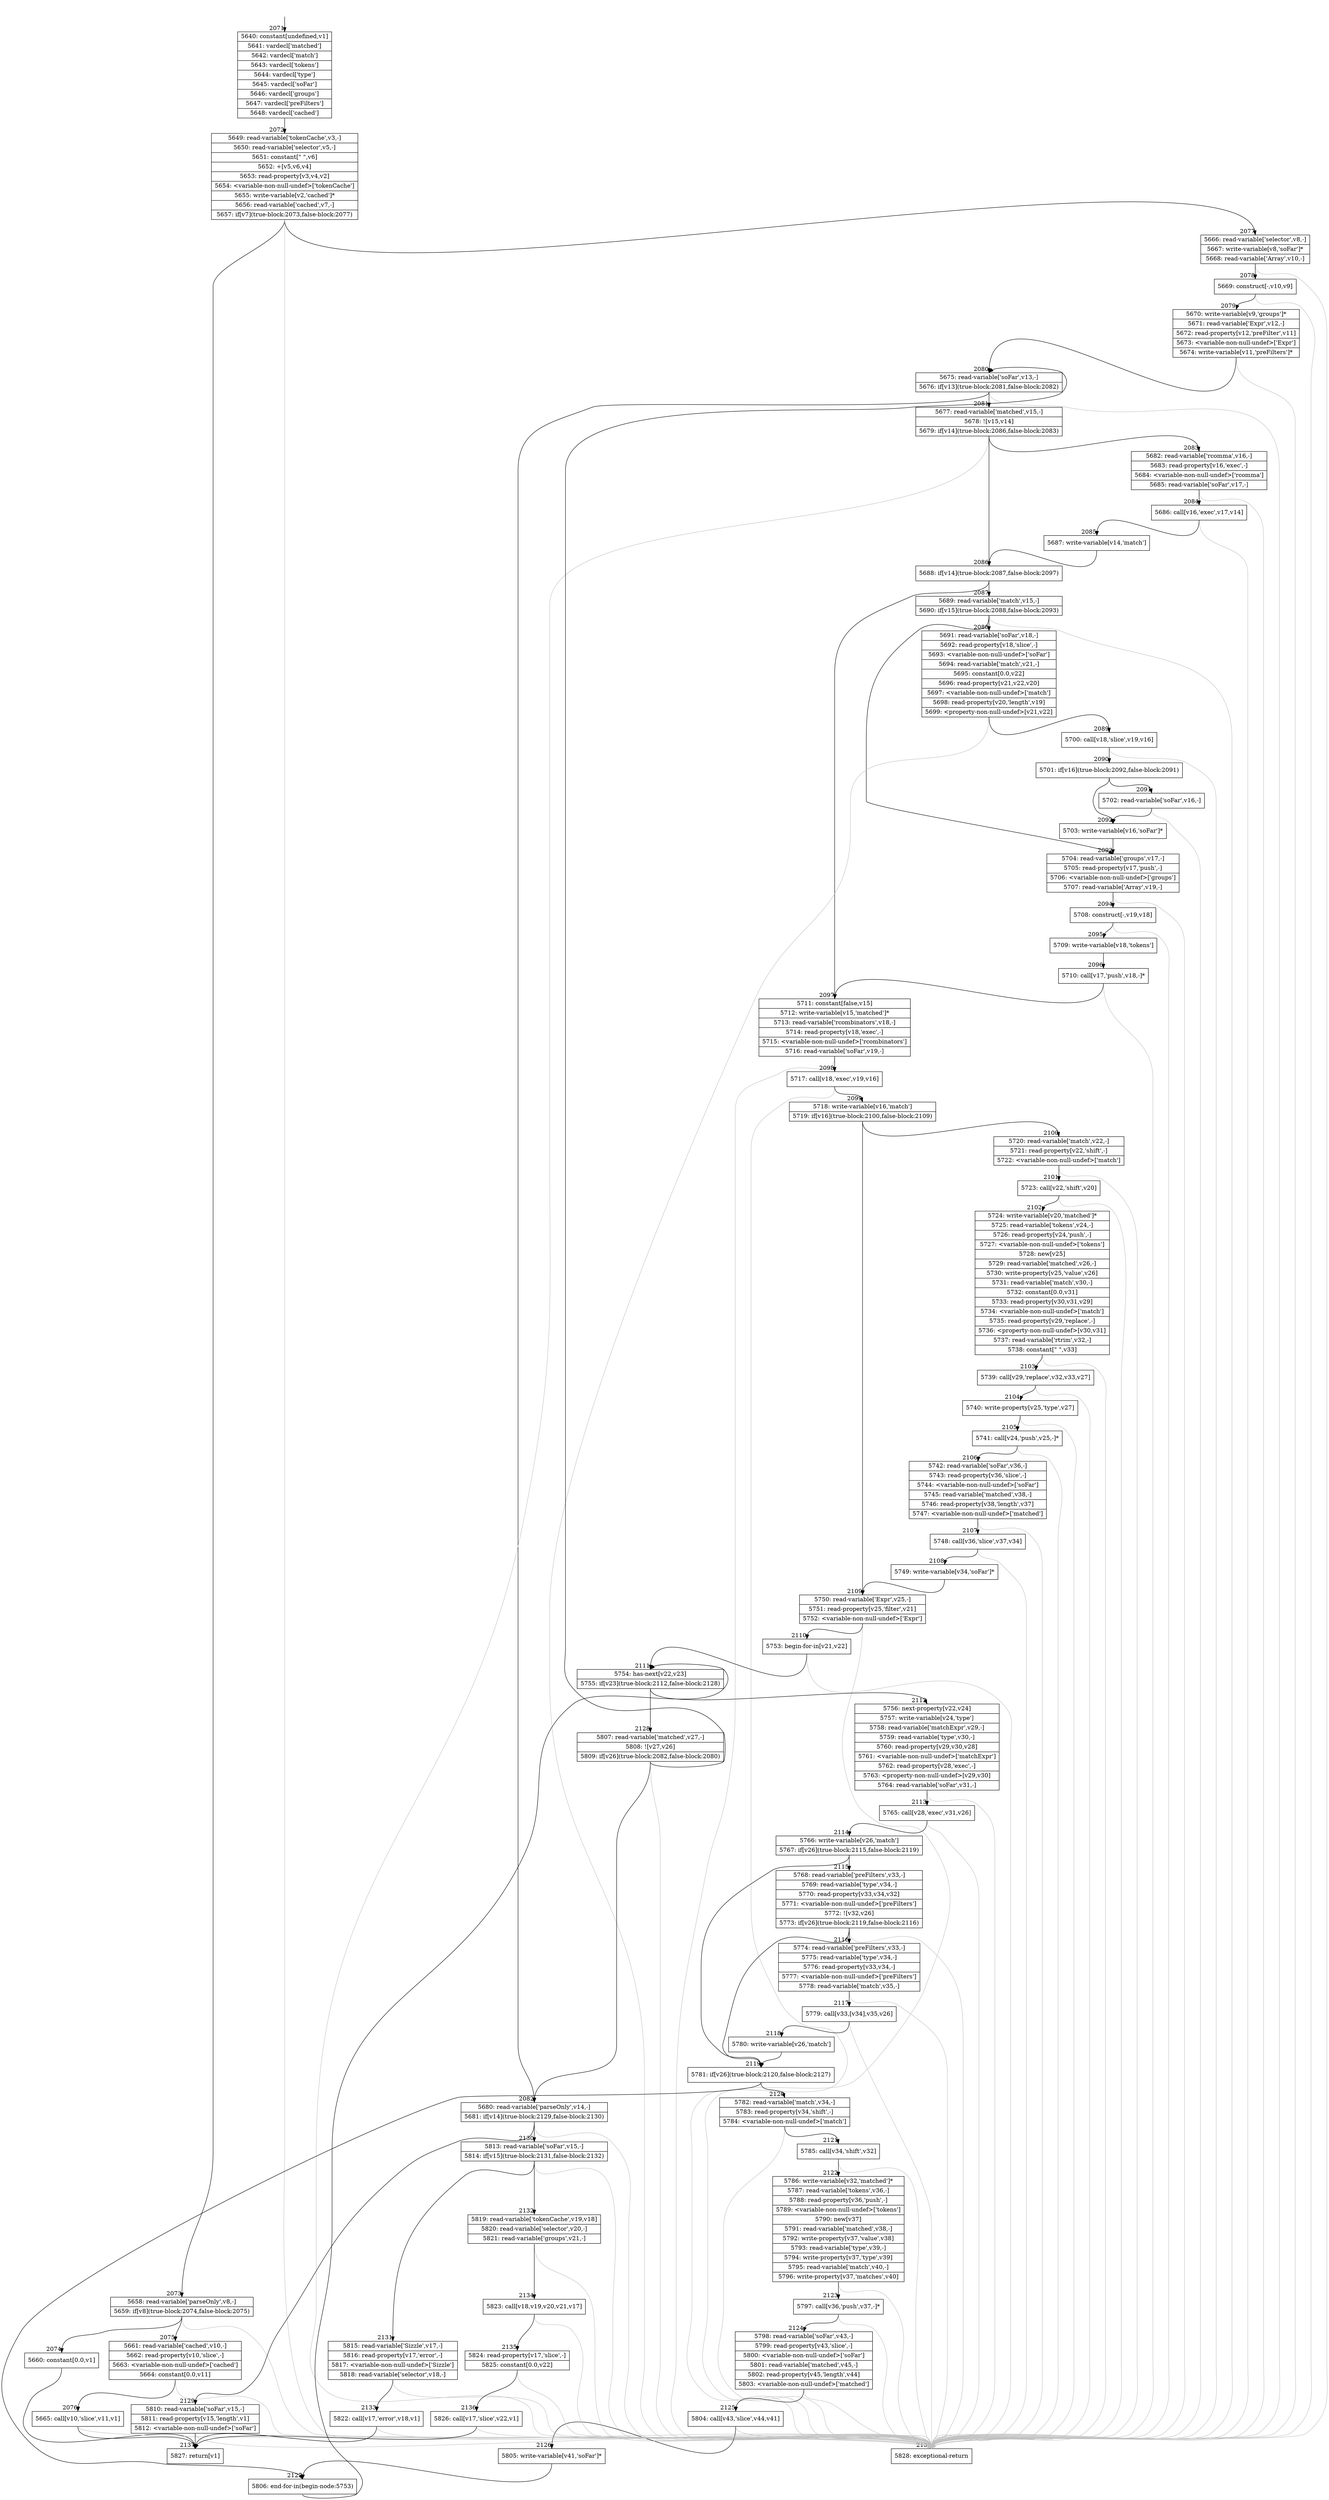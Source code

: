 digraph {
rankdir="TD"
BB_entry150[shape=none,label=""];
BB_entry150 -> BB2071 [tailport=s, headport=n, headlabel="    2071"]
BB2071 [shape=record label="{5640: constant[undefined,v1]|5641: vardecl['matched']|5642: vardecl['match']|5643: vardecl['tokens']|5644: vardecl['type']|5645: vardecl['soFar']|5646: vardecl['groups']|5647: vardecl['preFilters']|5648: vardecl['cached']}" ] 
BB2071 -> BB2072 [tailport=s, headport=n, headlabel="      2072"]
BB2072 [shape=record label="{5649: read-variable['tokenCache',v3,-]|5650: read-variable['selector',v5,-]|5651: constant[\" \",v6]|5652: +[v5,v6,v4]|5653: read-property[v3,v4,v2]|5654: \<variable-non-null-undef\>['tokenCache']|5655: write-variable[v2,'cached']*|5656: read-variable['cached',v7,-]|5657: if[v7](true-block:2073,false-block:2077)}" ] 
BB2072 -> BB2073 [tailport=s, headport=n, headlabel="      2073"]
BB2072 -> BB2077 [tailport=s, headport=n, headlabel="      2077"]
BB2072 -> BB2138 [tailport=s, headport=n, color=gray, headlabel="      2138"]
BB2073 [shape=record label="{5658: read-variable['parseOnly',v8,-]|5659: if[v8](true-block:2074,false-block:2075)}" ] 
BB2073 -> BB2074 [tailport=s, headport=n, headlabel="      2074"]
BB2073 -> BB2075 [tailport=s, headport=n, headlabel="      2075"]
BB2073 -> BB2138 [tailport=s, headport=n, color=gray]
BB2074 [shape=record label="{5660: constant[0.0,v1]}" ] 
BB2074 -> BB2137 [tailport=s, headport=n, headlabel="      2137"]
BB2075 [shape=record label="{5661: read-variable['cached',v10,-]|5662: read-property[v10,'slice',-]|5663: \<variable-non-null-undef\>['cached']|5664: constant[0.0,v11]}" ] 
BB2075 -> BB2076 [tailport=s, headport=n, headlabel="      2076"]
BB2075 -> BB2138 [tailport=s, headport=n, color=gray]
BB2076 [shape=record label="{5665: call[v10,'slice',v11,v1]}" ] 
BB2076 -> BB2137 [tailport=s, headport=n]
BB2076 -> BB2138 [tailport=s, headport=n, color=gray]
BB2077 [shape=record label="{5666: read-variable['selector',v8,-]|5667: write-variable[v8,'soFar']*|5668: read-variable['Array',v10,-]}" ] 
BB2077 -> BB2078 [tailport=s, headport=n, headlabel="      2078"]
BB2077 -> BB2138 [tailport=s, headport=n, color=gray]
BB2078 [shape=record label="{5669: construct[-,v10,v9]}" ] 
BB2078 -> BB2079 [tailport=s, headport=n, headlabel="      2079"]
BB2078 -> BB2138 [tailport=s, headport=n, color=gray]
BB2079 [shape=record label="{5670: write-variable[v9,'groups']*|5671: read-variable['Expr',v12,-]|5672: read-property[v12,'preFilter',v11]|5673: \<variable-non-null-undef\>['Expr']|5674: write-variable[v11,'preFilters']*}" ] 
BB2079 -> BB2080 [tailport=s, headport=n, headlabel="      2080"]
BB2079 -> BB2138 [tailport=s, headport=n, color=gray]
BB2080 [shape=record label="{5675: read-variable['soFar',v13,-]|5676: if[v13](true-block:2081,false-block:2082)}" ] 
BB2080 -> BB2081 [tailport=s, headport=n, headlabel="      2081"]
BB2080 -> BB2082 [tailport=s, headport=n, headlabel="      2082"]
BB2080 -> BB2138 [tailport=s, headport=n, color=gray]
BB2081 [shape=record label="{5677: read-variable['matched',v15,-]|5678: ![v15,v14]|5679: if[v14](true-block:2086,false-block:2083)}" ] 
BB2081 -> BB2086 [tailport=s, headport=n, headlabel="      2086"]
BB2081 -> BB2083 [tailport=s, headport=n, headlabel="      2083"]
BB2081 -> BB2138 [tailport=s, headport=n, color=gray]
BB2082 [shape=record label="{5680: read-variable['parseOnly',v14,-]|5681: if[v14](true-block:2129,false-block:2130)}" ] 
BB2082 -> BB2129 [tailport=s, headport=n, headlabel="      2129"]
BB2082 -> BB2130 [tailport=s, headport=n, headlabel="      2130"]
BB2082 -> BB2138 [tailport=s, headport=n, color=gray]
BB2083 [shape=record label="{5682: read-variable['rcomma',v16,-]|5683: read-property[v16,'exec',-]|5684: \<variable-non-null-undef\>['rcomma']|5685: read-variable['soFar',v17,-]}" ] 
BB2083 -> BB2084 [tailport=s, headport=n, headlabel="      2084"]
BB2083 -> BB2138 [tailport=s, headport=n, color=gray]
BB2084 [shape=record label="{5686: call[v16,'exec',v17,v14]}" ] 
BB2084 -> BB2085 [tailport=s, headport=n, headlabel="      2085"]
BB2084 -> BB2138 [tailport=s, headport=n, color=gray]
BB2085 [shape=record label="{5687: write-variable[v14,'match']}" ] 
BB2085 -> BB2086 [tailport=s, headport=n]
BB2086 [shape=record label="{5688: if[v14](true-block:2087,false-block:2097)}" ] 
BB2086 -> BB2087 [tailport=s, headport=n, headlabel="      2087"]
BB2086 -> BB2097 [tailport=s, headport=n, headlabel="      2097"]
BB2087 [shape=record label="{5689: read-variable['match',v15,-]|5690: if[v15](true-block:2088,false-block:2093)}" ] 
BB2087 -> BB2088 [tailport=s, headport=n, headlabel="      2088"]
BB2087 -> BB2093 [tailport=s, headport=n, headlabel="      2093"]
BB2087 -> BB2138 [tailport=s, headport=n, color=gray]
BB2088 [shape=record label="{5691: read-variable['soFar',v18,-]|5692: read-property[v18,'slice',-]|5693: \<variable-non-null-undef\>['soFar']|5694: read-variable['match',v21,-]|5695: constant[0.0,v22]|5696: read-property[v21,v22,v20]|5697: \<variable-non-null-undef\>['match']|5698: read-property[v20,'length',v19]|5699: \<property-non-null-undef\>[v21,v22]}" ] 
BB2088 -> BB2089 [tailport=s, headport=n, headlabel="      2089"]
BB2088 -> BB2138 [tailport=s, headport=n, color=gray]
BB2089 [shape=record label="{5700: call[v18,'slice',v19,v16]}" ] 
BB2089 -> BB2090 [tailport=s, headport=n, headlabel="      2090"]
BB2089 -> BB2138 [tailport=s, headport=n, color=gray]
BB2090 [shape=record label="{5701: if[v16](true-block:2092,false-block:2091)}" ] 
BB2090 -> BB2092 [tailport=s, headport=n, headlabel="      2092"]
BB2090 -> BB2091 [tailport=s, headport=n, headlabel="      2091"]
BB2091 [shape=record label="{5702: read-variable['soFar',v16,-]}" ] 
BB2091 -> BB2092 [tailport=s, headport=n]
BB2091 -> BB2138 [tailport=s, headport=n, color=gray]
BB2092 [shape=record label="{5703: write-variable[v16,'soFar']*}" ] 
BB2092 -> BB2093 [tailport=s, headport=n]
BB2093 [shape=record label="{5704: read-variable['groups',v17,-]|5705: read-property[v17,'push',-]|5706: \<variable-non-null-undef\>['groups']|5707: read-variable['Array',v19,-]}" ] 
BB2093 -> BB2094 [tailport=s, headport=n, headlabel="      2094"]
BB2093 -> BB2138 [tailport=s, headport=n, color=gray]
BB2094 [shape=record label="{5708: construct[-,v19,v18]}" ] 
BB2094 -> BB2095 [tailport=s, headport=n, headlabel="      2095"]
BB2094 -> BB2138 [tailport=s, headport=n, color=gray]
BB2095 [shape=record label="{5709: write-variable[v18,'tokens']}" ] 
BB2095 -> BB2096 [tailport=s, headport=n, headlabel="      2096"]
BB2096 [shape=record label="{5710: call[v17,'push',v18,-]*}" ] 
BB2096 -> BB2097 [tailport=s, headport=n]
BB2096 -> BB2138 [tailport=s, headport=n, color=gray]
BB2097 [shape=record label="{5711: constant[false,v15]|5712: write-variable[v15,'matched']*|5713: read-variable['rcombinators',v18,-]|5714: read-property[v18,'exec',-]|5715: \<variable-non-null-undef\>['rcombinators']|5716: read-variable['soFar',v19,-]}" ] 
BB2097 -> BB2098 [tailport=s, headport=n, headlabel="      2098"]
BB2097 -> BB2138 [tailport=s, headport=n, color=gray]
BB2098 [shape=record label="{5717: call[v18,'exec',v19,v16]}" ] 
BB2098 -> BB2099 [tailport=s, headport=n, headlabel="      2099"]
BB2098 -> BB2138 [tailport=s, headport=n, color=gray]
BB2099 [shape=record label="{5718: write-variable[v16,'match']|5719: if[v16](true-block:2100,false-block:2109)}" ] 
BB2099 -> BB2100 [tailport=s, headport=n, headlabel="      2100"]
BB2099 -> BB2109 [tailport=s, headport=n, headlabel="      2109"]
BB2100 [shape=record label="{5720: read-variable['match',v22,-]|5721: read-property[v22,'shift',-]|5722: \<variable-non-null-undef\>['match']}" ] 
BB2100 -> BB2101 [tailport=s, headport=n, headlabel="      2101"]
BB2100 -> BB2138 [tailport=s, headport=n, color=gray]
BB2101 [shape=record label="{5723: call[v22,'shift',v20]}" ] 
BB2101 -> BB2102 [tailport=s, headport=n, headlabel="      2102"]
BB2101 -> BB2138 [tailport=s, headport=n, color=gray]
BB2102 [shape=record label="{5724: write-variable[v20,'matched']*|5725: read-variable['tokens',v24,-]|5726: read-property[v24,'push',-]|5727: \<variable-non-null-undef\>['tokens']|5728: new[v25]|5729: read-variable['matched',v26,-]|5730: write-property[v25,'value',v26]|5731: read-variable['match',v30,-]|5732: constant[0.0,v31]|5733: read-property[v30,v31,v29]|5734: \<variable-non-null-undef\>['match']|5735: read-property[v29,'replace',-]|5736: \<property-non-null-undef\>[v30,v31]|5737: read-variable['rtrim',v32,-]|5738: constant[\" \",v33]}" ] 
BB2102 -> BB2103 [tailport=s, headport=n, headlabel="      2103"]
BB2102 -> BB2138 [tailport=s, headport=n, color=gray]
BB2103 [shape=record label="{5739: call[v29,'replace',v32,v33,v27]}" ] 
BB2103 -> BB2104 [tailport=s, headport=n, headlabel="      2104"]
BB2103 -> BB2138 [tailport=s, headport=n, color=gray]
BB2104 [shape=record label="{5740: write-property[v25,'type',v27]}" ] 
BB2104 -> BB2105 [tailport=s, headport=n, headlabel="      2105"]
BB2104 -> BB2138 [tailport=s, headport=n, color=gray]
BB2105 [shape=record label="{5741: call[v24,'push',v25,-]*}" ] 
BB2105 -> BB2106 [tailport=s, headport=n, headlabel="      2106"]
BB2105 -> BB2138 [tailport=s, headport=n, color=gray]
BB2106 [shape=record label="{5742: read-variable['soFar',v36,-]|5743: read-property[v36,'slice',-]|5744: \<variable-non-null-undef\>['soFar']|5745: read-variable['matched',v38,-]|5746: read-property[v38,'length',v37]|5747: \<variable-non-null-undef\>['matched']}" ] 
BB2106 -> BB2107 [tailport=s, headport=n, headlabel="      2107"]
BB2106 -> BB2138 [tailport=s, headport=n, color=gray]
BB2107 [shape=record label="{5748: call[v36,'slice',v37,v34]}" ] 
BB2107 -> BB2108 [tailport=s, headport=n, headlabel="      2108"]
BB2107 -> BB2138 [tailport=s, headport=n, color=gray]
BB2108 [shape=record label="{5749: write-variable[v34,'soFar']*}" ] 
BB2108 -> BB2109 [tailport=s, headport=n]
BB2109 [shape=record label="{5750: read-variable['Expr',v25,-]|5751: read-property[v25,'filter',v21]|5752: \<variable-non-null-undef\>['Expr']}" ] 
BB2109 -> BB2110 [tailport=s, headport=n, headlabel="      2110"]
BB2109 -> BB2138 [tailport=s, headport=n, color=gray]
BB2110 [shape=record label="{5753: begin-for-in[v21,v22]}" ] 
BB2110 -> BB2111 [tailport=s, headport=n, headlabel="      2111"]
BB2110 -> BB2138 [tailport=s, headport=n, color=gray]
BB2111 [shape=record label="{5754: has-next[v22,v23]|5755: if[v23](true-block:2112,false-block:2128)}" ] 
BB2111 -> BB2112 [tailport=s, headport=n, headlabel="      2112"]
BB2111 -> BB2128 [tailport=s, headport=n, headlabel="      2128"]
BB2112 [shape=record label="{5756: next-property[v22,v24]|5757: write-variable[v24,'type']|5758: read-variable['matchExpr',v29,-]|5759: read-variable['type',v30,-]|5760: read-property[v29,v30,v28]|5761: \<variable-non-null-undef\>['matchExpr']|5762: read-property[v28,'exec',-]|5763: \<property-non-null-undef\>[v29,v30]|5764: read-variable['soFar',v31,-]}" ] 
BB2112 -> BB2113 [tailport=s, headport=n, headlabel="      2113"]
BB2112 -> BB2138 [tailport=s, headport=n, color=gray]
BB2113 [shape=record label="{5765: call[v28,'exec',v31,v26]}" ] 
BB2113 -> BB2114 [tailport=s, headport=n, headlabel="      2114"]
BB2113 -> BB2138 [tailport=s, headport=n, color=gray]
BB2114 [shape=record label="{5766: write-variable[v26,'match']|5767: if[v26](true-block:2115,false-block:2119)}" ] 
BB2114 -> BB2119 [tailport=s, headport=n, headlabel="      2119"]
BB2114 -> BB2115 [tailport=s, headport=n, headlabel="      2115"]
BB2115 [shape=record label="{5768: read-variable['preFilters',v33,-]|5769: read-variable['type',v34,-]|5770: read-property[v33,v34,v32]|5771: \<variable-non-null-undef\>['preFilters']|5772: ![v32,v26]|5773: if[v26](true-block:2119,false-block:2116)}" ] 
BB2115 -> BB2119 [tailport=s, headport=n]
BB2115 -> BB2116 [tailport=s, headport=n, headlabel="      2116"]
BB2115 -> BB2138 [tailport=s, headport=n, color=gray]
BB2116 [shape=record label="{5774: read-variable['preFilters',v33,-]|5775: read-variable['type',v34,-]|5776: read-property[v33,v34,-]|5777: \<variable-non-null-undef\>['preFilters']|5778: read-variable['match',v35,-]}" ] 
BB2116 -> BB2117 [tailport=s, headport=n, headlabel="      2117"]
BB2116 -> BB2138 [tailport=s, headport=n, color=gray]
BB2117 [shape=record label="{5779: call[v33,[v34],v35,v26]}" ] 
BB2117 -> BB2118 [tailport=s, headport=n, headlabel="      2118"]
BB2117 -> BB2138 [tailport=s, headport=n, color=gray]
BB2118 [shape=record label="{5780: write-variable[v26,'match']}" ] 
BB2118 -> BB2119 [tailport=s, headport=n]
BB2119 [shape=record label="{5781: if[v26](true-block:2120,false-block:2127)}" ] 
BB2119 -> BB2120 [tailport=s, headport=n, headlabel="      2120"]
BB2119 -> BB2127 [tailport=s, headport=n, headlabel="      2127"]
BB2120 [shape=record label="{5782: read-variable['match',v34,-]|5783: read-property[v34,'shift',-]|5784: \<variable-non-null-undef\>['match']}" ] 
BB2120 -> BB2121 [tailport=s, headport=n, headlabel="      2121"]
BB2120 -> BB2138 [tailport=s, headport=n, color=gray]
BB2121 [shape=record label="{5785: call[v34,'shift',v32]}" ] 
BB2121 -> BB2122 [tailport=s, headport=n, headlabel="      2122"]
BB2121 -> BB2138 [tailport=s, headport=n, color=gray]
BB2122 [shape=record label="{5786: write-variable[v32,'matched']*|5787: read-variable['tokens',v36,-]|5788: read-property[v36,'push',-]|5789: \<variable-non-null-undef\>['tokens']|5790: new[v37]|5791: read-variable['matched',v38,-]|5792: write-property[v37,'value',v38]|5793: read-variable['type',v39,-]|5794: write-property[v37,'type',v39]|5795: read-variable['match',v40,-]|5796: write-property[v37,'matches',v40]}" ] 
BB2122 -> BB2123 [tailport=s, headport=n, headlabel="      2123"]
BB2122 -> BB2138 [tailport=s, headport=n, color=gray]
BB2123 [shape=record label="{5797: call[v36,'push',v37,-]*}" ] 
BB2123 -> BB2124 [tailport=s, headport=n, headlabel="      2124"]
BB2123 -> BB2138 [tailport=s, headport=n, color=gray]
BB2124 [shape=record label="{5798: read-variable['soFar',v43,-]|5799: read-property[v43,'slice',-]|5800: \<variable-non-null-undef\>['soFar']|5801: read-variable['matched',v45,-]|5802: read-property[v45,'length',v44]|5803: \<variable-non-null-undef\>['matched']}" ] 
BB2124 -> BB2125 [tailport=s, headport=n, headlabel="      2125"]
BB2124 -> BB2138 [tailport=s, headport=n, color=gray]
BB2125 [shape=record label="{5804: call[v43,'slice',v44,v41]}" ] 
BB2125 -> BB2126 [tailport=s, headport=n, headlabel="      2126"]
BB2125 -> BB2138 [tailport=s, headport=n, color=gray]
BB2126 [shape=record label="{5805: write-variable[v41,'soFar']*}" ] 
BB2126 -> BB2127 [tailport=s, headport=n]
BB2127 [shape=record label="{5806: end-for-in(begin-node:5753)}" ] 
BB2127 -> BB2111 [tailport=s, headport=n]
BB2128 [shape=record label="{5807: read-variable['matched',v27,-]|5808: ![v27,v26]|5809: if[v26](true-block:2082,false-block:2080)}" ] 
BB2128 -> BB2082 [tailport=s, headport=n]
BB2128 -> BB2080 [tailport=s, headport=n]
BB2128 -> BB2138 [tailport=s, headport=n, color=gray]
BB2129 [shape=record label="{5810: read-variable['soFar',v15,-]|5811: read-property[v15,'length',v1]|5812: \<variable-non-null-undef\>['soFar']}" ] 
BB2129 -> BB2137 [tailport=s, headport=n]
BB2129 -> BB2138 [tailport=s, headport=n, color=gray]
BB2130 [shape=record label="{5813: read-variable['soFar',v15,-]|5814: if[v15](true-block:2131,false-block:2132)}" ] 
BB2130 -> BB2131 [tailport=s, headport=n, headlabel="      2131"]
BB2130 -> BB2132 [tailport=s, headport=n, headlabel="      2132"]
BB2130 -> BB2138 [tailport=s, headport=n, color=gray]
BB2131 [shape=record label="{5815: read-variable['Sizzle',v17,-]|5816: read-property[v17,'error',-]|5817: \<variable-non-null-undef\>['Sizzle']|5818: read-variable['selector',v18,-]}" ] 
BB2131 -> BB2133 [tailport=s, headport=n, headlabel="      2133"]
BB2131 -> BB2138 [tailport=s, headport=n, color=gray]
BB2132 [shape=record label="{5819: read-variable['tokenCache',v19,v18]|5820: read-variable['selector',v20,-]|5821: read-variable['groups',v21,-]}" ] 
BB2132 -> BB2134 [tailport=s, headport=n, headlabel="      2134"]
BB2132 -> BB2138 [tailport=s, headport=n, color=gray]
BB2133 [shape=record label="{5822: call[v17,'error',v18,v1]}" ] 
BB2133 -> BB2137 [tailport=s, headport=n]
BB2133 -> BB2138 [tailport=s, headport=n, color=gray]
BB2134 [shape=record label="{5823: call[v18,v19,v20,v21,v17]}" ] 
BB2134 -> BB2135 [tailport=s, headport=n, headlabel="      2135"]
BB2134 -> BB2138 [tailport=s, headport=n, color=gray]
BB2135 [shape=record label="{5824: read-property[v17,'slice',-]|5825: constant[0.0,v22]}" ] 
BB2135 -> BB2136 [tailport=s, headport=n, headlabel="      2136"]
BB2135 -> BB2138 [tailport=s, headport=n, color=gray]
BB2136 [shape=record label="{5826: call[v17,'slice',v22,v1]}" ] 
BB2136 -> BB2137 [tailport=s, headport=n]
BB2136 -> BB2138 [tailport=s, headport=n, color=gray]
BB2137 [shape=record label="{5827: return[v1]}" ] 
BB2138 [shape=record label="{5828: exceptional-return}" ] 
}
